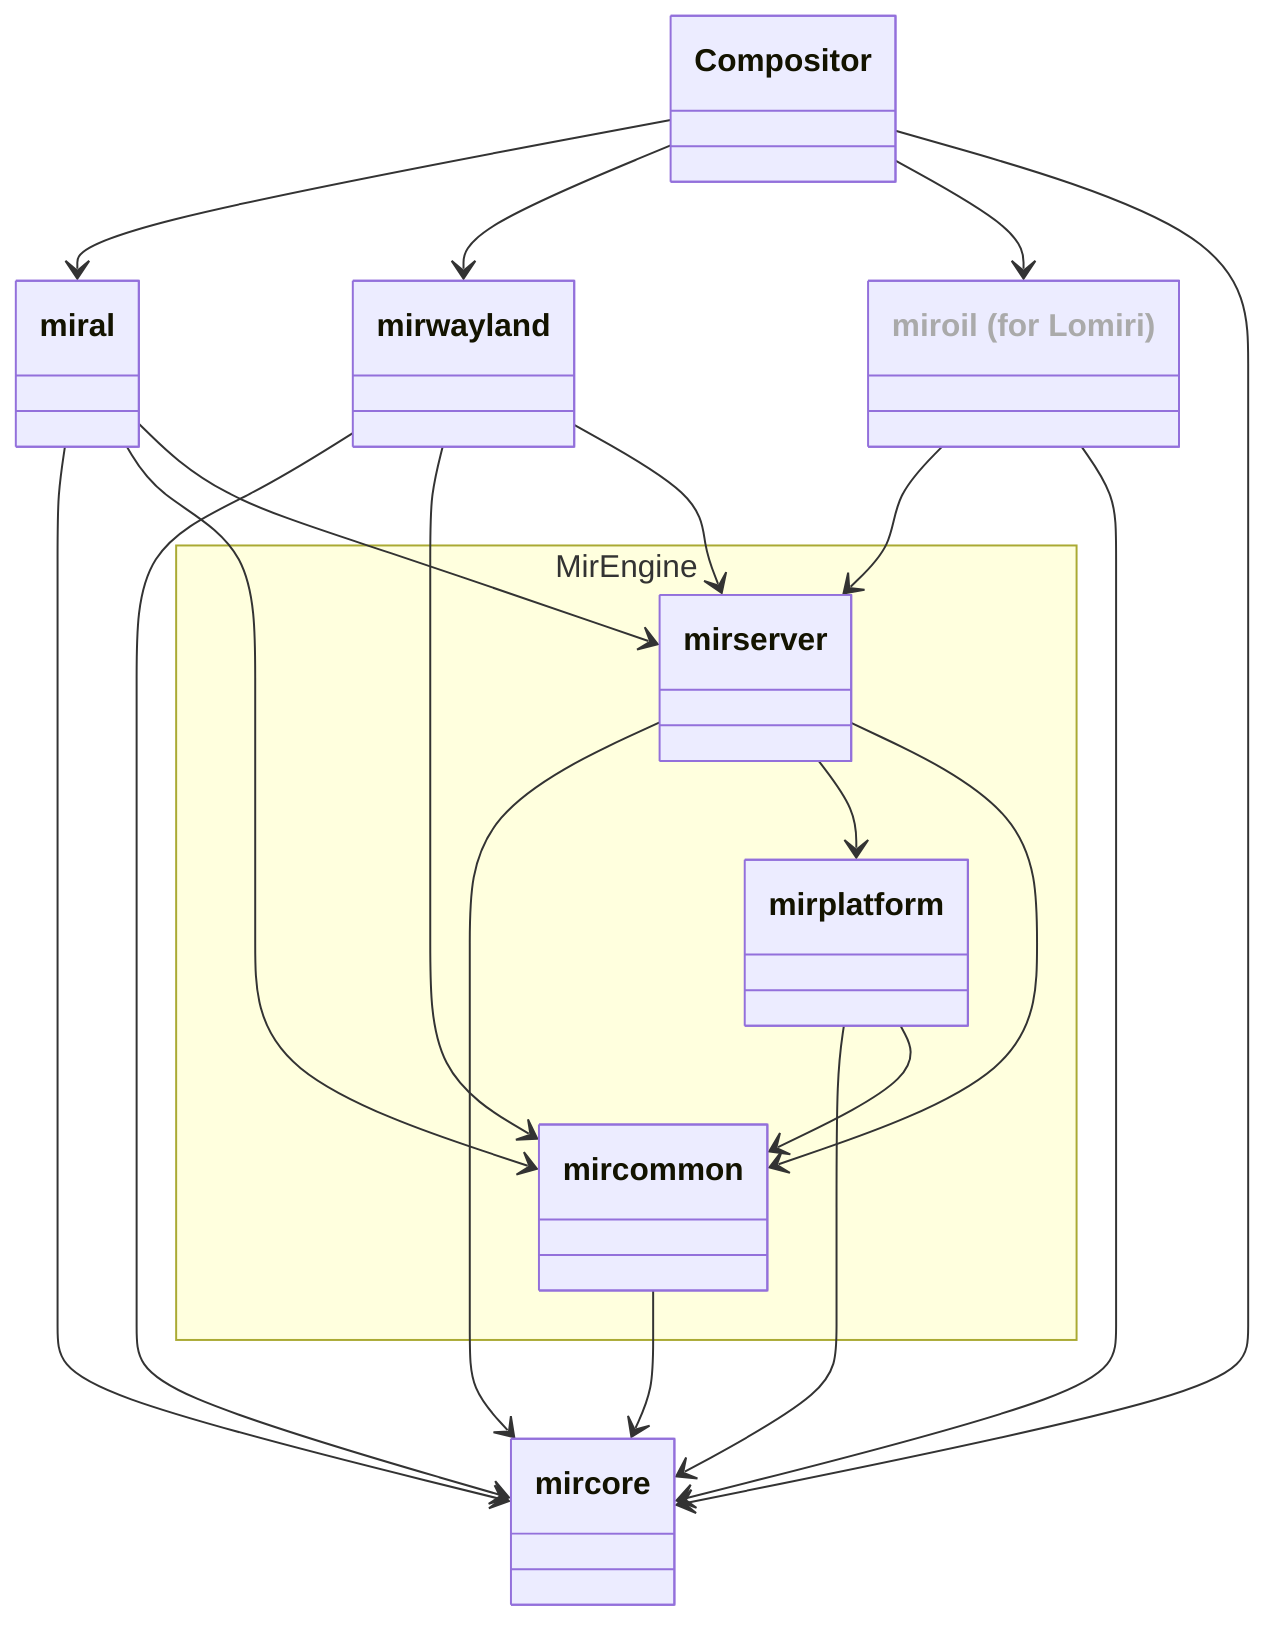 classDiagram
    mirserver --> mircore
    mircommon --> mircore
    mirplatform --> mircore
    mirwayland --> mircore
    miral --> mircore

    mirserver --> mirplatform
    mirplatform --> mircommon
    miral --> mircommon
    mirserver --> mircommon
    mirwayland --> mircommon


    miral --> mirserver
    mirwayland --> mirserver
    miroil --> mirserver

    Compositor --> miral
    Compositor --> mirwayland
    Compositor --> miroil

    Compositor --> mircore

    miroil --> mircore
    class miroil["miroil (for Lomiri)"]
    style miroil color:#aaa
    namespace MirEngine {
        class mirserver
        class mircommon
        class mirplatform
    }